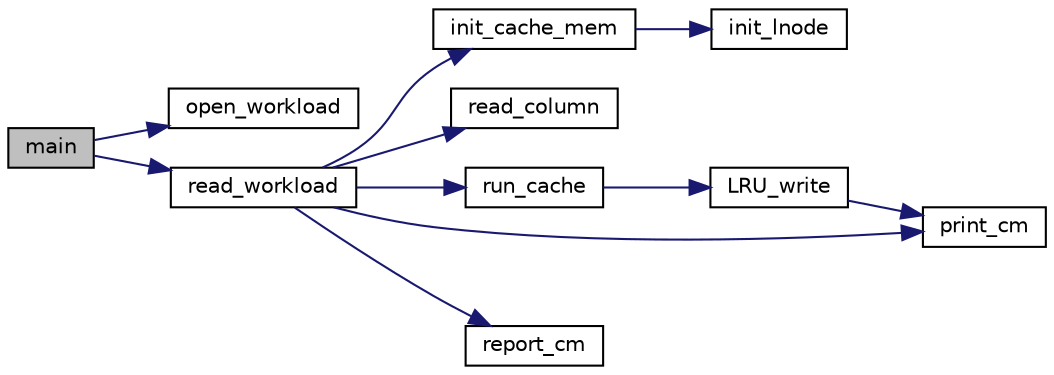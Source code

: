 digraph "main"
{
  edge [fontname="Helvetica",fontsize="10",labelfontname="Helvetica",labelfontsize="10"];
  node [fontname="Helvetica",fontsize="10",shape=record];
  rankdir="LR";
  Node1 [label="main",height=0.2,width=0.4,color="black", fillcolor="grey75", style="filled", fontcolor="black"];
  Node1 -> Node2 [color="midnightblue",fontsize="10",style="solid",fontname="Helvetica"];
  Node2 [label="open_workload",height=0.2,width=0.4,color="black", fillcolor="white", style="filled",URL="$lru_8h.html#a18d6e93c1f872081867eee56e7d943f7"];
  Node1 -> Node3 [color="midnightblue",fontsize="10",style="solid",fontname="Helvetica"];
  Node3 [label="read_workload",height=0.2,width=0.4,color="black", fillcolor="white", style="filled",URL="$lru_8h.html#a23bbdc4f3ff2ccbf5aaf6a2cc5a584b8"];
  Node3 -> Node4 [color="midnightblue",fontsize="10",style="solid",fontname="Helvetica"];
  Node4 [label="init_cache_mem",height=0.2,width=0.4,color="black", fillcolor="white", style="filled",URL="$lru_8h.html#a97ee2a27cdbe15463e52c1b0606cbd1a"];
  Node4 -> Node5 [color="midnightblue",fontsize="10",style="solid",fontname="Helvetica"];
  Node5 [label="init_lnode",height=0.2,width=0.4,color="black", fillcolor="white", style="filled",URL="$dk__list_8h.html#a3ea33987d84e227c8398958e10a10bbd"];
  Node3 -> Node6 [color="midnightblue",fontsize="10",style="solid",fontname="Helvetica"];
  Node6 [label="read_column",height=0.2,width=0.4,color="black", fillcolor="white", style="filled",URL="$lru_8h.html#a30c6287565ac5b2d5161a0642c59888a"];
  Node3 -> Node7 [color="midnightblue",fontsize="10",style="solid",fontname="Helvetica"];
  Node7 [label="run_cache",height=0.2,width=0.4,color="black", fillcolor="white", style="filled",URL="$lru_8h.html#a3d667614dda729b6e0491823d5e8b3d1"];
  Node7 -> Node8 [color="midnightblue",fontsize="10",style="solid",fontname="Helvetica"];
  Node8 [label="LRU_write",height=0.2,width=0.4,color="black", fillcolor="white", style="filled",URL="$lru_8h.html#a40eb25ee3a00dd9d6371a9f96ba7568b"];
  Node8 -> Node9 [color="midnightblue",fontsize="10",style="solid",fontname="Helvetica"];
  Node9 [label="print_cm",height=0.2,width=0.4,color="black", fillcolor="white", style="filled",URL="$lru_8h.html#a8cc95bde93b57fde8f83927b3fd8cca4"];
  Node3 -> Node10 [color="midnightblue",fontsize="10",style="solid",fontname="Helvetica"];
  Node10 [label="report_cm",height=0.2,width=0.4,color="black", fillcolor="white", style="filled",URL="$lru_8h.html#a987168b3169b138b36aad5903e5ce4ee"];
  Node3 -> Node9 [color="midnightblue",fontsize="10",style="solid",fontname="Helvetica"];
}
